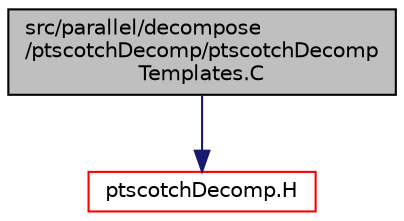 digraph "src/parallel/decompose/ptscotchDecomp/ptscotchDecompTemplates.C"
{
  bgcolor="transparent";
  edge [fontname="Helvetica",fontsize="10",labelfontname="Helvetica",labelfontsize="10"];
  node [fontname="Helvetica",fontsize="10",shape=record];
  Node1 [label="src/parallel/decompose\l/ptscotchDecomp/ptscotchDecomp\lTemplates.C",height=0.2,width=0.4,color="black", fillcolor="grey75", style="filled", fontcolor="black"];
  Node1 -> Node2 [color="midnightblue",fontsize="10",style="solid",fontname="Helvetica"];
  Node2 [label="ptscotchDecomp.H",height=0.2,width=0.4,color="red",URL="$a09138.html"];
}
